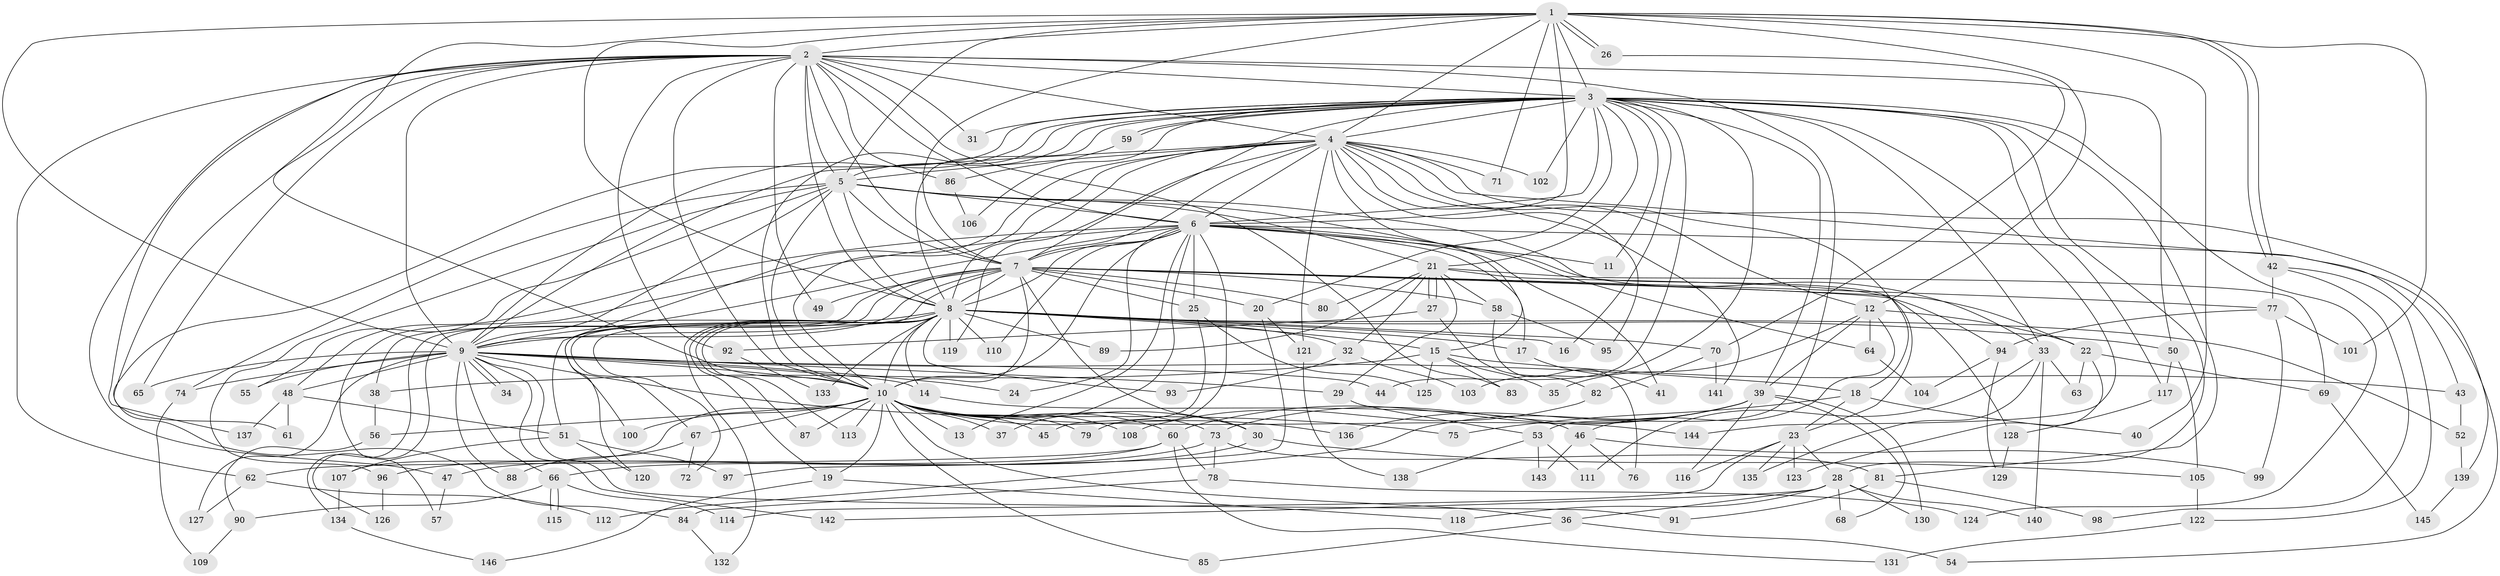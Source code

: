 // coarse degree distribution, {15: 0.011494252873563218, 37: 0.011494252873563218, 24: 0.022988505747126436, 19: 0.011494252873563218, 14: 0.022988505747126436, 21: 0.011494252873563218, 20: 0.011494252873563218, 26: 0.011494252873563218, 2: 0.40229885057471265, 7: 0.06896551724137931, 3: 0.16091954022988506, 5: 0.05747126436781609, 4: 0.16091954022988506, 8: 0.011494252873563218, 6: 0.011494252873563218, 1: 0.011494252873563218}
// Generated by graph-tools (version 1.1) at 2025/17/03/04/25 18:17:18]
// undirected, 146 vertices, 317 edges
graph export_dot {
graph [start="1"]
  node [color=gray90,style=filled];
  1;
  2;
  3;
  4;
  5;
  6;
  7;
  8;
  9;
  10;
  11;
  12;
  13;
  14;
  15;
  16;
  17;
  18;
  19;
  20;
  21;
  22;
  23;
  24;
  25;
  26;
  27;
  28;
  29;
  30;
  31;
  32;
  33;
  34;
  35;
  36;
  37;
  38;
  39;
  40;
  41;
  42;
  43;
  44;
  45;
  46;
  47;
  48;
  49;
  50;
  51;
  52;
  53;
  54;
  55;
  56;
  57;
  58;
  59;
  60;
  61;
  62;
  63;
  64;
  65;
  66;
  67;
  68;
  69;
  70;
  71;
  72;
  73;
  74;
  75;
  76;
  77;
  78;
  79;
  80;
  81;
  82;
  83;
  84;
  85;
  86;
  87;
  88;
  89;
  90;
  91;
  92;
  93;
  94;
  95;
  96;
  97;
  98;
  99;
  100;
  101;
  102;
  103;
  104;
  105;
  106;
  107;
  108;
  109;
  110;
  111;
  112;
  113;
  114;
  115;
  116;
  117;
  118;
  119;
  120;
  121;
  122;
  123;
  124;
  125;
  126;
  127;
  128;
  129;
  130;
  131;
  132;
  133;
  134;
  135;
  136;
  137;
  138;
  139;
  140;
  141;
  142;
  143;
  144;
  145;
  146;
  1 -- 2;
  1 -- 3;
  1 -- 4;
  1 -- 5;
  1 -- 6;
  1 -- 7;
  1 -- 8;
  1 -- 9;
  1 -- 10;
  1 -- 12;
  1 -- 26;
  1 -- 26;
  1 -- 40;
  1 -- 42;
  1 -- 42;
  1 -- 71;
  1 -- 101;
  2 -- 3;
  2 -- 4;
  2 -- 5;
  2 -- 6;
  2 -- 7;
  2 -- 8;
  2 -- 9;
  2 -- 10;
  2 -- 31;
  2 -- 47;
  2 -- 49;
  2 -- 50;
  2 -- 53;
  2 -- 61;
  2 -- 62;
  2 -- 65;
  2 -- 83;
  2 -- 86;
  2 -- 92;
  2 -- 137;
  3 -- 4;
  3 -- 5;
  3 -- 6;
  3 -- 7;
  3 -- 8;
  3 -- 9;
  3 -- 10;
  3 -- 11;
  3 -- 16;
  3 -- 20;
  3 -- 21;
  3 -- 28;
  3 -- 31;
  3 -- 33;
  3 -- 39;
  3 -- 44;
  3 -- 59;
  3 -- 59;
  3 -- 81;
  3 -- 84;
  3 -- 102;
  3 -- 103;
  3 -- 106;
  3 -- 117;
  3 -- 124;
  3 -- 144;
  4 -- 5;
  4 -- 6;
  4 -- 7;
  4 -- 8;
  4 -- 9;
  4 -- 10;
  4 -- 12;
  4 -- 15;
  4 -- 18;
  4 -- 43;
  4 -- 51;
  4 -- 71;
  4 -- 95;
  4 -- 102;
  4 -- 119;
  4 -- 121;
  4 -- 139;
  4 -- 141;
  5 -- 6;
  5 -- 7;
  5 -- 8;
  5 -- 9;
  5 -- 10;
  5 -- 21;
  5 -- 23;
  5 -- 55;
  5 -- 64;
  5 -- 74;
  5 -- 96;
  6 -- 7;
  6 -- 8;
  6 -- 9;
  6 -- 10;
  6 -- 11;
  6 -- 13;
  6 -- 17;
  6 -- 24;
  6 -- 25;
  6 -- 33;
  6 -- 37;
  6 -- 41;
  6 -- 48;
  6 -- 54;
  6 -- 57;
  6 -- 79;
  6 -- 110;
  7 -- 8;
  7 -- 9;
  7 -- 10;
  7 -- 20;
  7 -- 22;
  7 -- 25;
  7 -- 30;
  7 -- 38;
  7 -- 49;
  7 -- 58;
  7 -- 77;
  7 -- 80;
  7 -- 94;
  7 -- 100;
  7 -- 134;
  8 -- 9;
  8 -- 10;
  8 -- 14;
  8 -- 15;
  8 -- 16;
  8 -- 17;
  8 -- 19;
  8 -- 32;
  8 -- 50;
  8 -- 52;
  8 -- 67;
  8 -- 70;
  8 -- 72;
  8 -- 87;
  8 -- 89;
  8 -- 93;
  8 -- 110;
  8 -- 113;
  8 -- 119;
  8 -- 120;
  8 -- 126;
  8 -- 132;
  8 -- 133;
  9 -- 10;
  9 -- 14;
  9 -- 18;
  9 -- 24;
  9 -- 29;
  9 -- 34;
  9 -- 34;
  9 -- 44;
  9 -- 48;
  9 -- 55;
  9 -- 65;
  9 -- 66;
  9 -- 74;
  9 -- 75;
  9 -- 88;
  9 -- 91;
  9 -- 127;
  9 -- 142;
  10 -- 13;
  10 -- 19;
  10 -- 30;
  10 -- 36;
  10 -- 37;
  10 -- 45;
  10 -- 56;
  10 -- 60;
  10 -- 67;
  10 -- 73;
  10 -- 79;
  10 -- 85;
  10 -- 87;
  10 -- 100;
  10 -- 107;
  10 -- 108;
  10 -- 113;
  10 -- 136;
  10 -- 144;
  12 -- 22;
  12 -- 35;
  12 -- 39;
  12 -- 46;
  12 -- 64;
  14 -- 46;
  15 -- 35;
  15 -- 38;
  15 -- 43;
  15 -- 83;
  15 -- 125;
  17 -- 41;
  18 -- 23;
  18 -- 40;
  18 -- 75;
  19 -- 118;
  19 -- 146;
  20 -- 97;
  20 -- 121;
  21 -- 27;
  21 -- 27;
  21 -- 29;
  21 -- 32;
  21 -- 58;
  21 -- 69;
  21 -- 80;
  21 -- 89;
  21 -- 128;
  22 -- 63;
  22 -- 69;
  22 -- 123;
  23 -- 28;
  23 -- 114;
  23 -- 116;
  23 -- 123;
  23 -- 135;
  25 -- 45;
  25 -- 125;
  26 -- 70;
  27 -- 82;
  27 -- 92;
  28 -- 36;
  28 -- 68;
  28 -- 118;
  28 -- 130;
  28 -- 140;
  28 -- 142;
  29 -- 53;
  30 -- 47;
  30 -- 105;
  32 -- 93;
  32 -- 103;
  33 -- 63;
  33 -- 111;
  33 -- 135;
  33 -- 140;
  36 -- 54;
  36 -- 85;
  38 -- 56;
  39 -- 60;
  39 -- 68;
  39 -- 73;
  39 -- 112;
  39 -- 116;
  39 -- 130;
  39 -- 136;
  42 -- 77;
  42 -- 98;
  42 -- 122;
  43 -- 52;
  46 -- 76;
  46 -- 99;
  46 -- 143;
  47 -- 57;
  48 -- 51;
  48 -- 61;
  48 -- 137;
  50 -- 105;
  50 -- 117;
  51 -- 97;
  51 -- 107;
  51 -- 120;
  52 -- 139;
  53 -- 111;
  53 -- 138;
  53 -- 143;
  56 -- 90;
  58 -- 76;
  58 -- 95;
  59 -- 86;
  60 -- 62;
  60 -- 66;
  60 -- 78;
  60 -- 131;
  62 -- 112;
  62 -- 127;
  64 -- 104;
  66 -- 90;
  66 -- 114;
  66 -- 115;
  66 -- 115;
  67 -- 72;
  67 -- 88;
  69 -- 145;
  70 -- 82;
  70 -- 141;
  73 -- 78;
  73 -- 81;
  73 -- 96;
  74 -- 109;
  77 -- 94;
  77 -- 99;
  77 -- 101;
  78 -- 84;
  78 -- 124;
  81 -- 91;
  81 -- 98;
  82 -- 108;
  84 -- 132;
  86 -- 106;
  90 -- 109;
  92 -- 133;
  94 -- 104;
  94 -- 129;
  96 -- 126;
  105 -- 122;
  107 -- 134;
  117 -- 128;
  121 -- 138;
  122 -- 131;
  128 -- 129;
  134 -- 146;
  139 -- 145;
}
